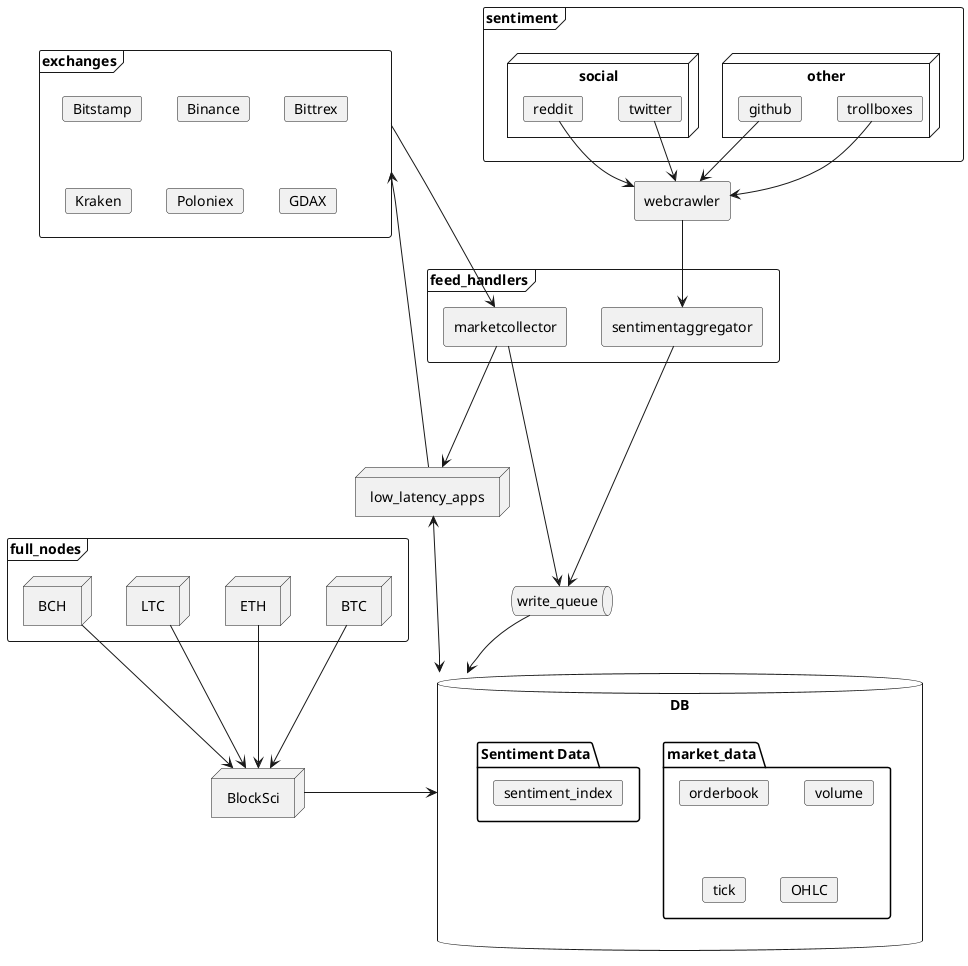 @startuml
node low_latency_apps
queue write_queue
node BlockSci

frame feed_handlers {
    agent sentimentaggregator
    agent marketcollector
}

database DB {
  folder market_data {
    card orderbook
    card volume
    card tick
    card OHLC
  }
  folder "Sentiment Data" {
    card sentiment_index
  }
}

agent webcrawler
frame sentiment {
    node other {
        card trollboxes
        card github
    }
    node social {
        card twitter
        card reddit
    }
    trollboxes --> webcrawler
    github --> webcrawler
    twitter --> webcrawler
    reddit --> webcrawler
}
webcrawler --> sentimentaggregator
sentimentaggregator --> write_queue


frame exchanges {
  card Bitstamp
  card Binance
  card Bittrex
  card Kraken
  card Poloniex
  card GDAX
}
exchanges ---> marketcollector
marketcollector ----> write_queue
write_queue --> DB
marketcollector ---> low_latency_apps
low_latency_apps <--> DB
low_latency_apps --> exchanges


frame full_nodes {
    node BTC
    node ETH
    node LTC
    node BCH

    BTC --> BlockSci
    LTC --> BlockSci
    ETH --> BlockSci
    BCH --> BlockSci
}
BlockSci ---right-> DB




@enduml